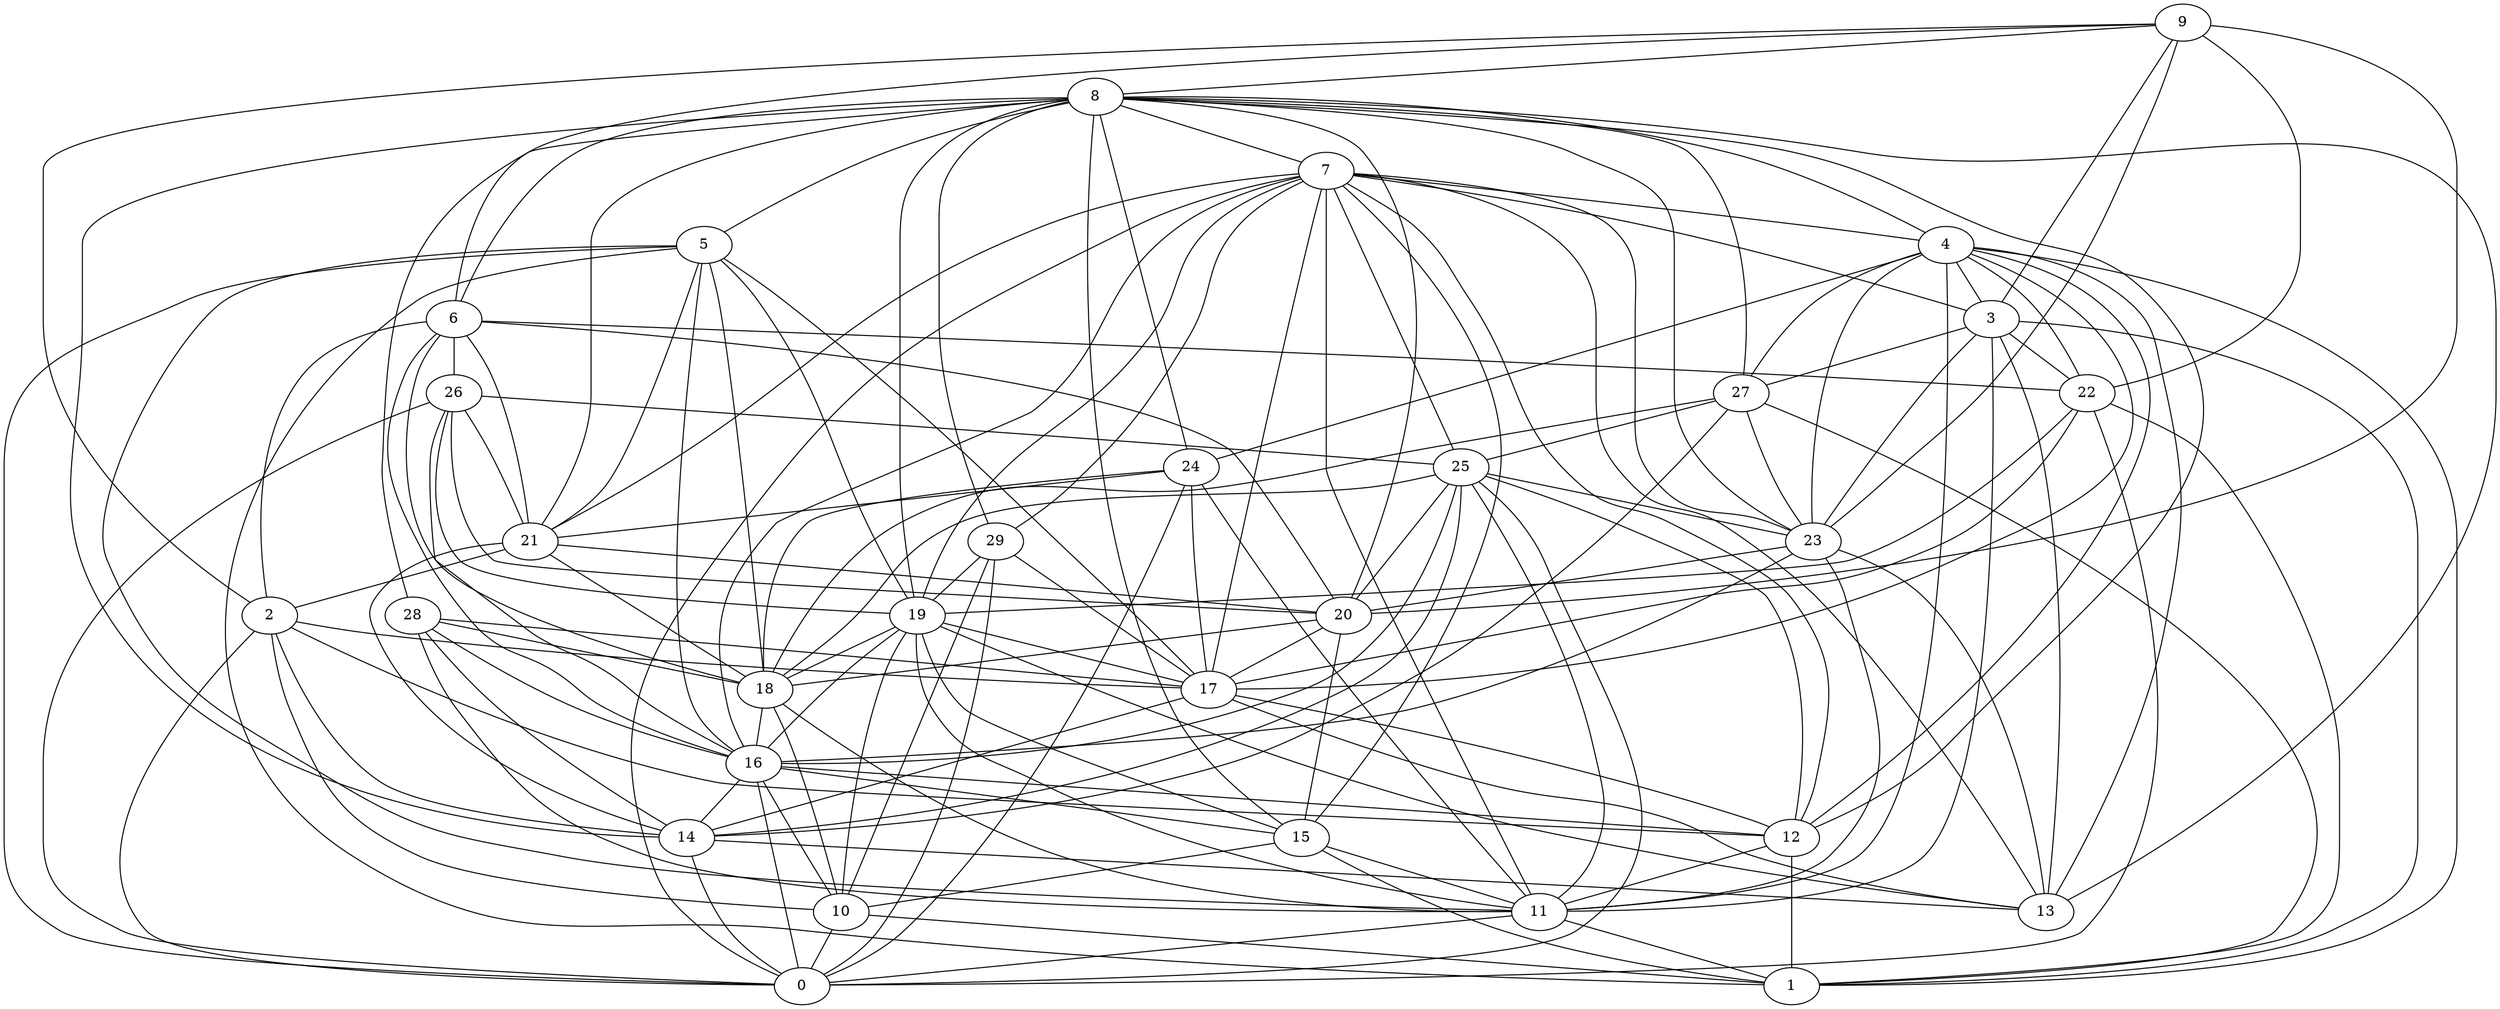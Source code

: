 digraph GG_graph {

subgraph G_graph {
edge [color = black]
"5" -> "0" [dir = none]
"22" -> "17" [dir = none]
"9" -> "22" [dir = none]
"9" -> "23" [dir = none]
"9" -> "6" [dir = none]
"4" -> "3" [dir = none]
"4" -> "12" [dir = none]
"4" -> "24" [dir = none]
"4" -> "23" [dir = none]
"4" -> "22" [dir = none]
"17" -> "12" [dir = none]
"28" -> "18" [dir = none]
"18" -> "11" [dir = none]
"15" -> "10" [dir = none]
"15" -> "11" [dir = none]
"29" -> "19" [dir = none]
"29" -> "10" [dir = none]
"29" -> "0" [dir = none]
"14" -> "0" [dir = none]
"14" -> "13" [dir = none]
"26" -> "16" [dir = none]
"26" -> "21" [dir = none]
"23" -> "11" [dir = none]
"23" -> "16" [dir = none]
"23" -> "13" [dir = none]
"21" -> "2" [dir = none]
"12" -> "1" [dir = none]
"12" -> "11" [dir = none]
"19" -> "10" [dir = none]
"19" -> "18" [dir = none]
"27" -> "25" [dir = none]
"27" -> "23" [dir = none]
"7" -> "12" [dir = none]
"7" -> "21" [dir = none]
"7" -> "25" [dir = none]
"7" -> "0" [dir = none]
"7" -> "3" [dir = none]
"10" -> "1" [dir = none]
"10" -> "0" [dir = none]
"8" -> "20" [dir = none]
"8" -> "5" [dir = none]
"8" -> "28" [dir = none]
"8" -> "23" [dir = none]
"8" -> "13" [dir = none]
"8" -> "7" [dir = none]
"8" -> "15" [dir = none]
"8" -> "19" [dir = none]
"8" -> "12" [dir = none]
"8" -> "24" [dir = none]
"8" -> "21" [dir = none]
"24" -> "0" [dir = none]
"16" -> "15" [dir = none]
"16" -> "12" [dir = none]
"6" -> "21" [dir = none]
"6" -> "26" [dir = none]
"6" -> "2" [dir = none]
"25" -> "16" [dir = none]
"25" -> "20" [dir = none]
"26" -> "0" [dir = none]
"27" -> "14" [dir = none]
"16" -> "10" [dir = none]
"2" -> "10" [dir = none]
"25" -> "23" [dir = none]
"20" -> "17" [dir = none]
"25" -> "0" [dir = none]
"5" -> "18" [dir = none]
"8" -> "27" [dir = none]
"23" -> "20" [dir = none]
"6" -> "16" [dir = none]
"21" -> "20" [dir = none]
"28" -> "16" [dir = none]
"24" -> "21" [dir = none]
"17" -> "14" [dir = none]
"9" -> "3" [dir = none]
"9" -> "20" [dir = none]
"2" -> "14" [dir = none]
"24" -> "18" [dir = none]
"3" -> "23" [dir = none]
"9" -> "2" [dir = none]
"11" -> "0" [dir = none]
"3" -> "22" [dir = none]
"7" -> "16" [dir = none]
"27" -> "1" [dir = none]
"24" -> "17" [dir = none]
"4" -> "13" [dir = none]
"5" -> "17" [dir = none]
"9" -> "8" [dir = none]
"24" -> "11" [dir = none]
"20" -> "18" [dir = none]
"5" -> "11" [dir = none]
"18" -> "16" [dir = none]
"21" -> "18" [dir = none]
"19" -> "11" [dir = none]
"7" -> "13" [dir = none]
"19" -> "17" [dir = none]
"26" -> "19" [dir = none]
"2" -> "12" [dir = none]
"7" -> "4" [dir = none]
"3" -> "11" [dir = none]
"8" -> "4" [dir = none]
"8" -> "6" [dir = none]
"26" -> "20" [dir = none]
"6" -> "22" [dir = none]
"3" -> "13" [dir = none]
"16" -> "14" [dir = none]
"2" -> "17" [dir = none]
"7" -> "23" [dir = none]
"11" -> "1" [dir = none]
"6" -> "20" [dir = none]
"4" -> "17" [dir = none]
"29" -> "17" [dir = none]
"3" -> "27" [dir = none]
"28" -> "14" [dir = none]
"27" -> "18" [dir = none]
"22" -> "19" [dir = none]
"18" -> "10" [dir = none]
"3" -> "1" [dir = none]
"20" -> "15" [dir = none]
"5" -> "19" [dir = none]
"7" -> "17" [dir = none]
"22" -> "0" [dir = none]
"19" -> "15" [dir = none]
"21" -> "14" [dir = none]
"25" -> "11" [dir = none]
"19" -> "16" [dir = none]
"28" -> "11" [dir = none]
"7" -> "15" [dir = none]
"26" -> "25" [dir = none]
"25" -> "14" [dir = none]
"19" -> "13" [dir = none]
"16" -> "0" [dir = none]
"15" -> "1" [dir = none]
"5" -> "16" [dir = none]
"4" -> "11" [dir = none]
"2" -> "0" [dir = none]
"7" -> "11" [dir = none]
"4" -> "1" [dir = none]
"8" -> "14" [dir = none]
"25" -> "18" [dir = none]
"5" -> "1" [dir = none]
"5" -> "21" [dir = none]
"7" -> "29" [dir = none]
"22" -> "1" [dir = none]
"8" -> "29" [dir = none]
"6" -> "18" [dir = none]
"17" -> "13" [dir = none]
"4" -> "27" [dir = none]
"25" -> "12" [dir = none]
"7" -> "19" [dir = none]
"28" -> "17" [dir = none]
}

}
